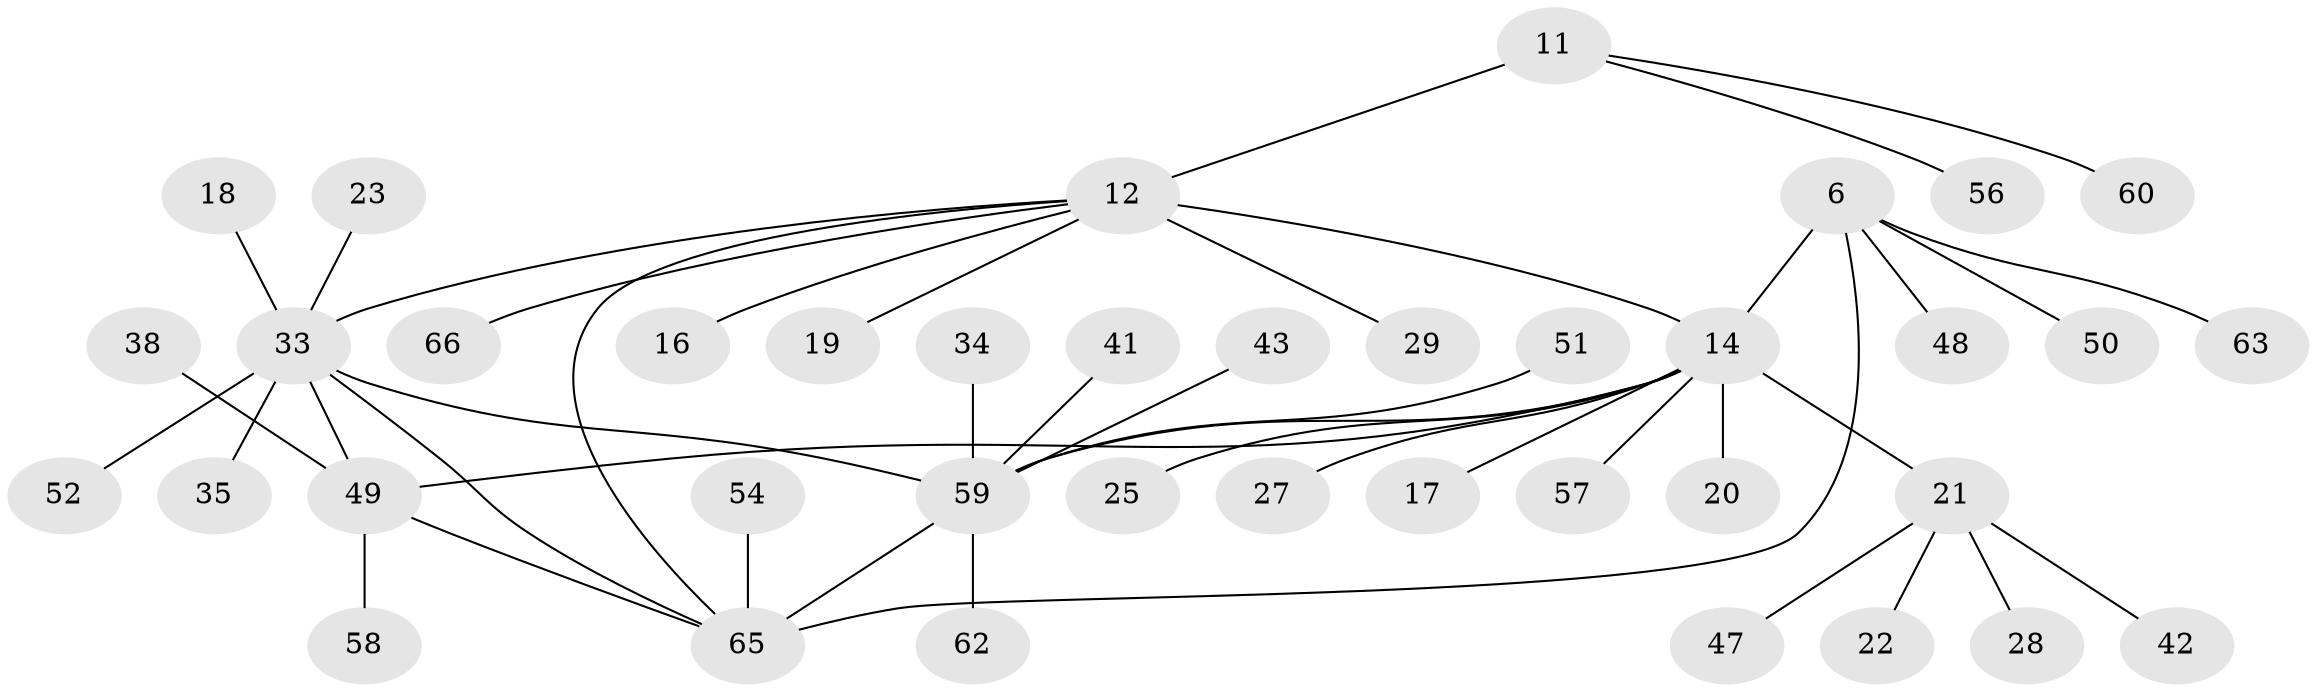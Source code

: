 // original degree distribution, {3: 0.07575757575757576, 10: 0.015151515151515152, 6: 0.09090909090909091, 9: 0.015151515151515152, 2: 0.12121212121212122, 8: 0.015151515151515152, 7: 0.030303030303030304, 4: 0.030303030303030304, 1: 0.5909090909090909, 5: 0.015151515151515152}
// Generated by graph-tools (version 1.1) at 2025/57/03/04/25 21:57:46]
// undirected, 39 vertices, 44 edges
graph export_dot {
graph [start="1"]
  node [color=gray90,style=filled];
  6 [super="+5"];
  11;
  12 [super="+10"];
  14 [super="+13+8"];
  16;
  17;
  18;
  19;
  20;
  21 [super="+15"];
  22;
  23;
  25;
  27;
  28;
  29;
  33 [super="+2"];
  34;
  35;
  38;
  41;
  42 [super="+30"];
  43;
  47 [super="+31"];
  48;
  49 [super="+24+3"];
  50;
  51;
  52;
  54;
  56;
  57;
  58;
  59 [super="+44+9"];
  60;
  62;
  63;
  65 [super="+55+61+4+36+40"];
  66 [super="+64"];
  6 -- 48;
  6 -- 50;
  6 -- 63;
  6 -- 14;
  6 -- 65 [weight=2];
  11 -- 12 [weight=2];
  11 -- 56;
  11 -- 60;
  12 -- 14 [weight=2];
  12 -- 29;
  12 -- 16;
  12 -- 19;
  12 -- 33;
  12 -- 66;
  12 -- 65;
  14 -- 57;
  14 -- 17;
  14 -- 20;
  14 -- 25;
  14 -- 27;
  14 -- 59 [weight=3];
  14 -- 49;
  14 -- 21 [weight=2];
  18 -- 33;
  21 -- 22;
  21 -- 42;
  21 -- 28;
  21 -- 47;
  23 -- 33;
  33 -- 35;
  33 -- 52;
  33 -- 59 [weight=3];
  33 -- 49 [weight=2];
  33 -- 65;
  34 -- 59;
  38 -- 49;
  41 -- 59;
  43 -- 59;
  49 -- 65;
  49 -- 58;
  51 -- 59;
  54 -- 65;
  59 -- 62;
  59 -- 65;
}
